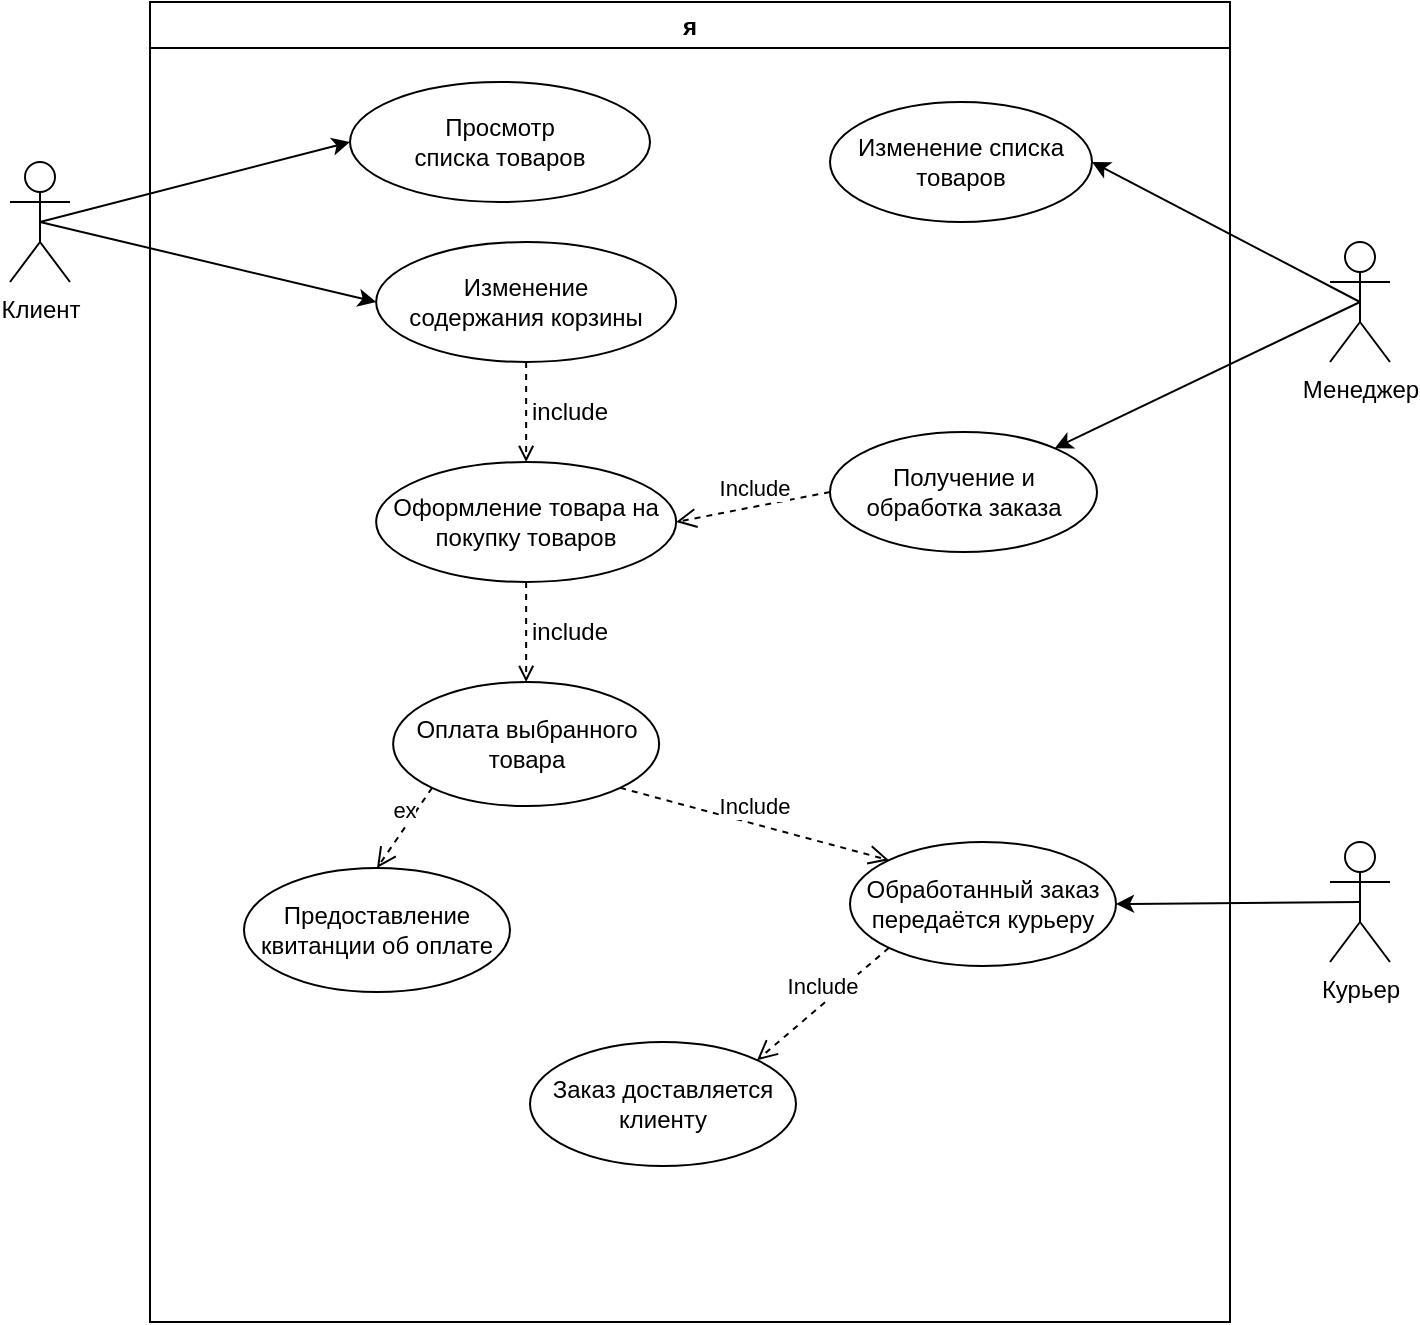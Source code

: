 <mxfile version="20.7.4" type="device"><diagram id="pL5c64RkDMGvABhdG_mZ" name="Страница 1"><mxGraphModel dx="2466" dy="901" grid="1" gridSize="10" guides="1" tooltips="1" connect="1" arrows="1" fold="1" page="1" pageScale="1" pageWidth="827" pageHeight="1169" math="0" shadow="0"><root><mxCell id="0"/><mxCell id="1" parent="0"/><mxCell id="_ymQvzCt31NJ6mvtLZMA-2" value="Менеджер" style="shape=umlActor;verticalLabelPosition=bottom;verticalAlign=top;html=1;outlineConnect=0;" parent="1" vertex="1"><mxGeometry x="40" y="210" width="30" height="60" as="geometry"/></mxCell><mxCell id="_ymQvzCt31NJ6mvtLZMA-26" value="Клиент" style="shape=umlActor;verticalLabelPosition=bottom;verticalAlign=top;html=1;outlineConnect=0;" parent="1" vertex="1"><mxGeometry x="-620" y="170" width="30" height="60" as="geometry"/></mxCell><mxCell id="_ymQvzCt31NJ6mvtLZMA-29" value="я" style="swimlane;" parent="1" vertex="1"><mxGeometry x="-550" y="90" width="540" height="660" as="geometry"/></mxCell><mxCell id="_ymQvzCt31NJ6mvtLZMA-30" value="Просмотр&lt;br&gt;списка товаров" style="ellipse;whiteSpace=wrap;html=1;" parent="_ymQvzCt31NJ6mvtLZMA-29" vertex="1"><mxGeometry x="100" y="40" width="150" height="60" as="geometry"/></mxCell><mxCell id="_ymQvzCt31NJ6mvtLZMA-32" value="Изменение&lt;br&gt;содержания корзины" style="ellipse;whiteSpace=wrap;html=1;" parent="_ymQvzCt31NJ6mvtLZMA-29" vertex="1"><mxGeometry x="113.07" y="120" width="150" height="60" as="geometry"/></mxCell><mxCell id="_ymQvzCt31NJ6mvtLZMA-35" value="Оформление товара на покупку товаров" style="ellipse;whiteSpace=wrap;html=1;" parent="_ymQvzCt31NJ6mvtLZMA-29" vertex="1"><mxGeometry x="113.07" y="230" width="150" height="60" as="geometry"/></mxCell><mxCell id="_ymQvzCt31NJ6mvtLZMA-41" value="Изменение списка товаров" style="ellipse;whiteSpace=wrap;html=1;" parent="_ymQvzCt31NJ6mvtLZMA-29" vertex="1"><mxGeometry x="340" y="50" width="131" height="60" as="geometry"/></mxCell><mxCell id="_ymQvzCt31NJ6mvtLZMA-43" value="Получение и обработка заказа" style="ellipse;whiteSpace=wrap;html=1;" parent="_ymQvzCt31NJ6mvtLZMA-29" vertex="1"><mxGeometry x="340" y="215" width="133.5" height="60" as="geometry"/></mxCell><mxCell id="_ymQvzCt31NJ6mvtLZMA-44" value="Include" style="html=1;verticalAlign=bottom;endArrow=open;dashed=1;endSize=8;rounded=0;exitX=0;exitY=0.5;exitDx=0;exitDy=0;entryX=1;entryY=0.5;entryDx=0;entryDy=0;" parent="_ymQvzCt31NJ6mvtLZMA-29" source="_ymQvzCt31NJ6mvtLZMA-43" target="_ymQvzCt31NJ6mvtLZMA-35" edge="1"><mxGeometry relative="1" as="geometry"><mxPoint x="290" y="270" as="sourcePoint"/><mxPoint x="210" y="270" as="targetPoint"/><mxPoint as="offset"/></mxGeometry></mxCell><mxCell id="_ymQvzCt31NJ6mvtLZMA-48" value="Оплата выбранного товара" style="ellipse;whiteSpace=wrap;html=1;" parent="_ymQvzCt31NJ6mvtLZMA-29" vertex="1"><mxGeometry x="121.57" y="340" width="133" height="62" as="geometry"/></mxCell><mxCell id="VLoTrox4i0_tf_jEAtIc-3" value="" style="endArrow=open;html=1;rounded=0;exitX=0.5;exitY=1;exitDx=0;exitDy=0;entryX=0.5;entryY=0;entryDx=0;entryDy=0;dashed=1;endFill=0;" edge="1" parent="_ymQvzCt31NJ6mvtLZMA-29" source="_ymQvzCt31NJ6mvtLZMA-32" target="_ymQvzCt31NJ6mvtLZMA-35"><mxGeometry width="50" height="50" relative="1" as="geometry"><mxPoint x="160" y="260" as="sourcePoint"/><mxPoint x="210" y="210" as="targetPoint"/></mxGeometry></mxCell><mxCell id="VLoTrox4i0_tf_jEAtIc-4" value="" style="endArrow=open;html=1;rounded=0;exitX=0.5;exitY=1;exitDx=0;exitDy=0;entryX=0.5;entryY=0;entryDx=0;entryDy=0;dashed=1;endFill=0;" edge="1" parent="_ymQvzCt31NJ6mvtLZMA-29" source="_ymQvzCt31NJ6mvtLZMA-35" target="_ymQvzCt31NJ6mvtLZMA-48"><mxGeometry width="50" height="50" relative="1" as="geometry"><mxPoint x="120" y="390" as="sourcePoint"/><mxPoint x="170" y="340" as="targetPoint"/></mxGeometry></mxCell><mxCell id="VLoTrox4i0_tf_jEAtIc-7" value="Предоставление квитанции об оплате" style="ellipse;whiteSpace=wrap;html=1;" vertex="1" parent="_ymQvzCt31NJ6mvtLZMA-29"><mxGeometry x="47" y="433" width="133" height="62" as="geometry"/></mxCell><mxCell id="VLoTrox4i0_tf_jEAtIc-9" value="ex" style="html=1;verticalAlign=bottom;endArrow=open;dashed=1;endSize=8;rounded=0;exitX=0;exitY=1;exitDx=0;exitDy=0;entryX=0.5;entryY=0;entryDx=0;entryDy=0;" edge="1" parent="_ymQvzCt31NJ6mvtLZMA-29" source="_ymQvzCt31NJ6mvtLZMA-48" target="VLoTrox4i0_tf_jEAtIc-7"><mxGeometry relative="1" as="geometry"><mxPoint x="190.0" y="395" as="sourcePoint"/><mxPoint x="113.07" y="410" as="targetPoint"/><mxPoint as="offset"/></mxGeometry></mxCell><mxCell id="VLoTrox4i0_tf_jEAtIc-10" value="include" style="text;html=1;strokeColor=none;fillColor=none;align=center;verticalAlign=middle;whiteSpace=wrap;rounded=0;" vertex="1" parent="_ymQvzCt31NJ6mvtLZMA-29"><mxGeometry x="180" y="300" width="60" height="30" as="geometry"/></mxCell><mxCell id="VLoTrox4i0_tf_jEAtIc-11" value="include" style="text;html=1;strokeColor=none;fillColor=none;align=center;verticalAlign=middle;whiteSpace=wrap;rounded=0;" vertex="1" parent="_ymQvzCt31NJ6mvtLZMA-29"><mxGeometry x="180" y="190" width="60" height="30" as="geometry"/></mxCell><mxCell id="VLoTrox4i0_tf_jEAtIc-12" value="Обработанный заказ передаётся курьеру" style="ellipse;whiteSpace=wrap;html=1;" vertex="1" parent="_ymQvzCt31NJ6mvtLZMA-29"><mxGeometry x="350" y="420" width="133" height="62" as="geometry"/></mxCell><mxCell id="VLoTrox4i0_tf_jEAtIc-13" value="Include" style="html=1;verticalAlign=bottom;endArrow=open;dashed=1;endSize=8;rounded=0;exitX=1;exitY=1;exitDx=0;exitDy=0;entryX=0;entryY=0;entryDx=0;entryDy=0;" edge="1" parent="_ymQvzCt31NJ6mvtLZMA-29" source="_ymQvzCt31NJ6mvtLZMA-48" target="VLoTrox4i0_tf_jEAtIc-12"><mxGeometry relative="1" as="geometry"><mxPoint x="350.0" y="400" as="sourcePoint"/><mxPoint x="273.07" y="415" as="targetPoint"/><mxPoint as="offset"/></mxGeometry></mxCell><mxCell id="VLoTrox4i0_tf_jEAtIc-17" value="Заказ доставляется клиенту" style="ellipse;whiteSpace=wrap;html=1;" vertex="1" parent="_ymQvzCt31NJ6mvtLZMA-29"><mxGeometry x="190" y="520" width="133" height="62" as="geometry"/></mxCell><mxCell id="VLoTrox4i0_tf_jEAtIc-18" value="Include" style="html=1;verticalAlign=bottom;endArrow=open;dashed=1;endSize=8;rounded=0;exitX=0;exitY=1;exitDx=0;exitDy=0;entryX=1;entryY=0;entryDx=0;entryDy=0;" edge="1" parent="_ymQvzCt31NJ6mvtLZMA-29" source="VLoTrox4i0_tf_jEAtIc-12" target="VLoTrox4i0_tf_jEAtIc-17"><mxGeometry relative="1" as="geometry"><mxPoint x="376.93" y="505" as="sourcePoint"/><mxPoint x="300.0" y="520" as="targetPoint"/><mxPoint as="offset"/></mxGeometry></mxCell><mxCell id="_ymQvzCt31NJ6mvtLZMA-61" value="" style="endArrow=classic;html=1;rounded=0;entryX=0;entryY=0.5;entryDx=0;entryDy=0;exitX=0.5;exitY=0.5;exitDx=0;exitDy=0;exitPerimeter=0;endFill=1;" parent="1" source="_ymQvzCt31NJ6mvtLZMA-26" target="_ymQvzCt31NJ6mvtLZMA-30" edge="1"><mxGeometry width="50" height="50" relative="1" as="geometry"><mxPoint x="-580" y="215" as="sourcePoint"/><mxPoint x="-530" y="165" as="targetPoint"/></mxGeometry></mxCell><mxCell id="_ymQvzCt31NJ6mvtLZMA-62" value="" style="endArrow=classic;html=1;rounded=0;exitX=0.5;exitY=0.5;exitDx=0;exitDy=0;exitPerimeter=0;entryX=0;entryY=0.5;entryDx=0;entryDy=0;endFill=1;" parent="1" source="_ymQvzCt31NJ6mvtLZMA-26" target="_ymQvzCt31NJ6mvtLZMA-32" edge="1"><mxGeometry width="50" height="50" relative="1" as="geometry"><mxPoint x="-520" y="270" as="sourcePoint"/><mxPoint x="-470" y="220" as="targetPoint"/></mxGeometry></mxCell><mxCell id="_ymQvzCt31NJ6mvtLZMA-42" value="" style="endArrow=classic;html=1;rounded=0;entryX=1;entryY=0.5;entryDx=0;entryDy=0;exitX=0.5;exitY=0.5;exitDx=0;exitDy=0;exitPerimeter=0;endFill=1;" parent="1" source="_ymQvzCt31NJ6mvtLZMA-2" target="_ymQvzCt31NJ6mvtLZMA-41" edge="1"><mxGeometry width="50" height="50" relative="1" as="geometry"><mxPoint x="-0.75" y="360" as="sourcePoint"/><mxPoint x="-80.75" y="310" as="targetPoint"/></mxGeometry></mxCell><mxCell id="_ymQvzCt31NJ6mvtLZMA-45" value="" style="endArrow=none;html=1;rounded=0;entryX=0.5;entryY=0.5;entryDx=0;entryDy=0;entryPerimeter=0;endFill=0;startArrow=classic;startFill=1;" parent="1" source="_ymQvzCt31NJ6mvtLZMA-43" target="_ymQvzCt31NJ6mvtLZMA-2" edge="1"><mxGeometry width="50" height="50" relative="1" as="geometry"><mxPoint x="-50.75" y="410" as="sourcePoint"/><mxPoint x="-0.75" y="360" as="targetPoint"/></mxGeometry></mxCell><mxCell id="VLoTrox4i0_tf_jEAtIc-1" value="Курьер" style="shape=umlActor;verticalLabelPosition=bottom;verticalAlign=top;html=1;outlineConnect=0;" vertex="1" parent="1"><mxGeometry x="40" y="510" width="30" height="60" as="geometry"/></mxCell><mxCell id="VLoTrox4i0_tf_jEAtIc-15" value="" style="endArrow=classic;html=1;rounded=0;entryX=1;entryY=0.5;entryDx=0;entryDy=0;exitX=0.5;exitY=0.5;exitDx=0;exitDy=0;exitPerimeter=0;" edge="1" parent="1" source="VLoTrox4i0_tf_jEAtIc-1" target="VLoTrox4i0_tf_jEAtIc-12"><mxGeometry width="50" height="50" relative="1" as="geometry"><mxPoint x="40" y="610" as="sourcePoint"/><mxPoint x="90" y="560" as="targetPoint"/></mxGeometry></mxCell></root></mxGraphModel></diagram></mxfile>